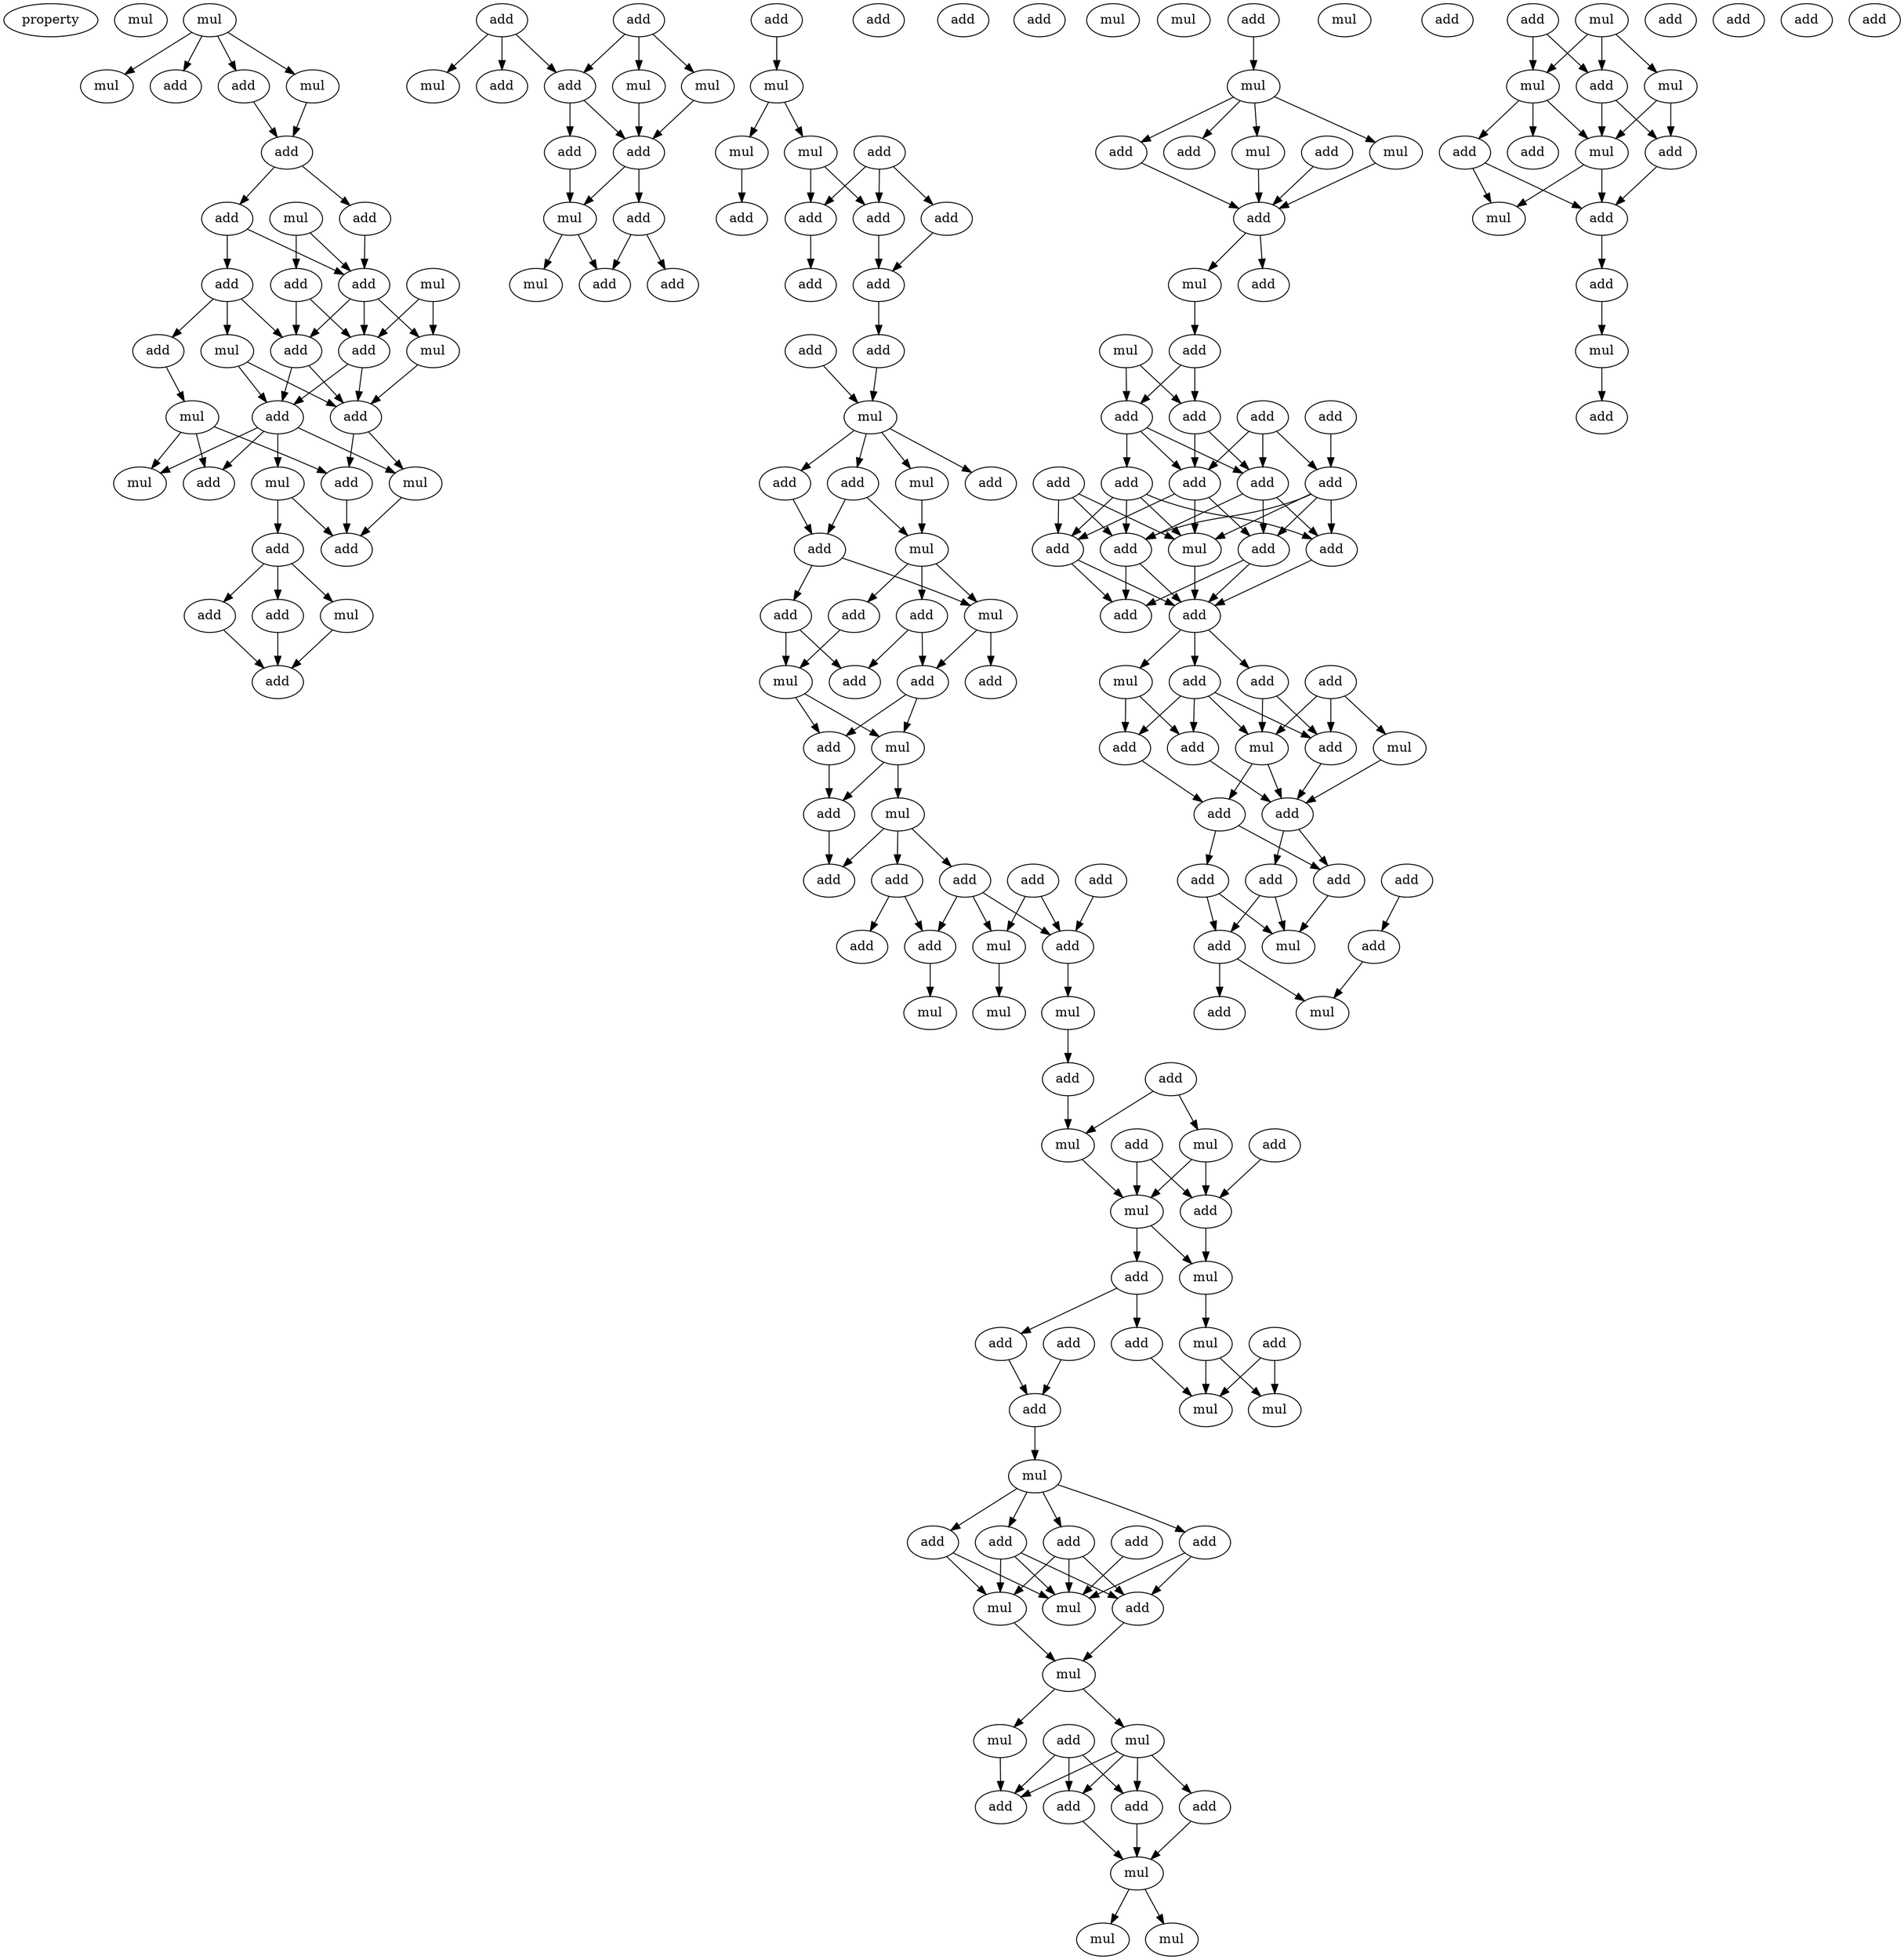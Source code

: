 digraph {
    node [fontcolor=black]
    property [mul=2,lf=1.9]
    0 [ label = mul ];
    1 [ label = mul ];
    2 [ label = mul ];
    3 [ label = add ];
    4 [ label = add ];
    5 [ label = mul ];
    6 [ label = add ];
    7 [ label = add ];
    8 [ label = mul ];
    9 [ label = add ];
    10 [ label = add ];
    11 [ label = add ];
    12 [ label = add ];
    13 [ label = mul ];
    14 [ label = mul ];
    15 [ label = mul ];
    16 [ label = add ];
    17 [ label = add ];
    18 [ label = add ];
    19 [ label = add ];
    20 [ label = mul ];
    21 [ label = add ];
    22 [ label = add ];
    23 [ label = mul ];
    24 [ label = add ];
    25 [ label = mul ];
    26 [ label = mul ];
    27 [ label = add ];
    28 [ label = add ];
    29 [ label = add ];
    30 [ label = add ];
    31 [ label = mul ];
    32 [ label = add ];
    33 [ label = add ];
    34 [ label = add ];
    35 [ label = add ];
    36 [ label = mul ];
    37 [ label = add ];
    38 [ label = mul ];
    39 [ label = mul ];
    40 [ label = add ];
    41 [ label = add ];
    42 [ label = add ];
    43 [ label = mul ];
    44 [ label = mul ];
    45 [ label = add ];
    46 [ label = add ];
    47 [ label = add ];
    48 [ label = mul ];
    49 [ label = mul ];
    50 [ label = add ];
    51 [ label = add ];
    52 [ label = mul ];
    53 [ label = add ];
    54 [ label = add ];
    55 [ label = add ];
    56 [ label = add ];
    57 [ label = add ];
    58 [ label = add ];
    59 [ label = add ];
    60 [ label = add ];
    61 [ label = mul ];
    62 [ label = add ];
    63 [ label = add ];
    64 [ label = mul ];
    65 [ label = add ];
    66 [ label = add ];
    67 [ label = mul ];
    68 [ label = add ];
    69 [ label = add ];
    70 [ label = mul ];
    71 [ label = add ];
    72 [ label = add ];
    73 [ label = mul ];
    74 [ label = add ];
    75 [ label = add ];
    76 [ label = add ];
    77 [ label = mul ];
    78 [ label = add ];
    79 [ label = add ];
    80 [ label = mul ];
    81 [ label = add ];
    82 [ label = add ];
    83 [ label = add ];
    84 [ label = add ];
    85 [ label = add ];
    86 [ label = mul ];
    87 [ label = add ];
    88 [ label = add ];
    89 [ label = add ];
    90 [ label = mul ];
    91 [ label = mul ];
    92 [ label = mul ];
    93 [ label = add ];
    94 [ label = add ];
    95 [ label = mul ];
    96 [ label = add ];
    97 [ label = mul ];
    98 [ label = add ];
    99 [ label = add ];
    100 [ label = add ];
    101 [ label = mul ];
    102 [ label = mul ];
    103 [ label = add ];
    104 [ label = mul ];
    105 [ label = add ];
    106 [ label = add ];
    107 [ label = add ];
    108 [ label = add ];
    109 [ label = add ];
    110 [ label = mul ];
    111 [ label = mul ];
    112 [ label = mul ];
    113 [ label = add ];
    114 [ label = add ];
    115 [ label = add ];
    116 [ label = add ];
    117 [ label = add ];
    118 [ label = mul ];
    119 [ label = mul ];
    120 [ label = add ];
    121 [ label = mul ];
    122 [ label = mul ];
    123 [ label = add ];
    124 [ label = mul ];
    125 [ label = add ];
    126 [ label = add ];
    127 [ label = add ];
    128 [ label = add ];
    129 [ label = mul ];
    130 [ label = mul ];
    131 [ label = mul ];
    132 [ label = mul ];
    133 [ label = add ];
    134 [ label = mul ];
    135 [ label = mul ];
    136 [ label = mul ];
    137 [ label = add ];
    138 [ label = add ];
    139 [ label = mul ];
    140 [ label = add ];
    141 [ label = add ];
    142 [ label = mul ];
    143 [ label = mul ];
    144 [ label = add ];
    145 [ label = mul ];
    146 [ label = add ];
    147 [ label = add ];
    148 [ label = add ];
    149 [ label = add ];
    150 [ label = add ];
    151 [ label = add ];
    152 [ label = add ];
    153 [ label = add ];
    154 [ label = add ];
    155 [ label = add ];
    156 [ label = add ];
    157 [ label = add ];
    158 [ label = mul ];
    159 [ label = add ];
    160 [ label = add ];
    161 [ label = add ];
    162 [ label = add ];
    163 [ label = add ];
    164 [ label = mul ];
    165 [ label = add ];
    166 [ label = add ];
    167 [ label = mul ];
    168 [ label = add ];
    169 [ label = add ];
    170 [ label = add ];
    171 [ label = mul ];
    172 [ label = add ];
    173 [ label = add ];
    174 [ label = add ];
    175 [ label = add ];
    176 [ label = add ];
    177 [ label = add ];
    178 [ label = add ];
    179 [ label = add ];
    180 [ label = add ];
    181 [ label = mul ];
    182 [ label = add ];
    183 [ label = mul ];
    184 [ label = mul ];
    185 [ label = add ];
    186 [ label = add ];
    187 [ label = add ];
    188 [ label = mul ];
    189 [ label = mul ];
    190 [ label = add ];
    191 [ label = add ];
    192 [ label = add ];
    193 [ label = mul ];
    194 [ label = add ];
    195 [ label = mul ];
    196 [ label = add ];
    197 [ label = add ];
    198 [ label = mul ];
    199 [ label = add ];
    200 [ label = add ];
    201 [ label = add ];
    1 -> 2 [ name = 0 ];
    1 -> 3 [ name = 1 ];
    1 -> 4 [ name = 2 ];
    1 -> 5 [ name = 3 ];
    4 -> 6 [ name = 4 ];
    5 -> 6 [ name = 5 ];
    6 -> 7 [ name = 6 ];
    6 -> 9 [ name = 7 ];
    7 -> 10 [ name = 8 ];
    7 -> 11 [ name = 9 ];
    8 -> 10 [ name = 10 ];
    8 -> 12 [ name = 11 ];
    9 -> 10 [ name = 12 ];
    10 -> 14 [ name = 13 ];
    10 -> 17 [ name = 14 ];
    10 -> 18 [ name = 15 ];
    11 -> 15 [ name = 16 ];
    11 -> 16 [ name = 17 ];
    11 -> 18 [ name = 18 ];
    12 -> 17 [ name = 19 ];
    12 -> 18 [ name = 20 ];
    13 -> 14 [ name = 21 ];
    13 -> 17 [ name = 22 ];
    14 -> 21 [ name = 23 ];
    15 -> 19 [ name = 24 ];
    15 -> 21 [ name = 25 ];
    16 -> 20 [ name = 26 ];
    17 -> 19 [ name = 27 ];
    17 -> 21 [ name = 28 ];
    18 -> 19 [ name = 29 ];
    18 -> 21 [ name = 30 ];
    19 -> 22 [ name = 31 ];
    19 -> 23 [ name = 32 ];
    19 -> 25 [ name = 33 ];
    19 -> 26 [ name = 34 ];
    20 -> 22 [ name = 35 ];
    20 -> 24 [ name = 36 ];
    20 -> 25 [ name = 37 ];
    21 -> 24 [ name = 38 ];
    21 -> 26 [ name = 39 ];
    23 -> 27 [ name = 40 ];
    23 -> 28 [ name = 41 ];
    24 -> 27 [ name = 42 ];
    26 -> 27 [ name = 43 ];
    28 -> 29 [ name = 44 ];
    28 -> 30 [ name = 45 ];
    28 -> 31 [ name = 46 ];
    29 -> 32 [ name = 47 ];
    30 -> 32 [ name = 48 ];
    31 -> 32 [ name = 49 ];
    33 -> 35 [ name = 50 ];
    33 -> 36 [ name = 51 ];
    33 -> 37 [ name = 52 ];
    34 -> 35 [ name = 53 ];
    34 -> 38 [ name = 54 ];
    34 -> 39 [ name = 55 ];
    35 -> 40 [ name = 56 ];
    35 -> 41 [ name = 57 ];
    38 -> 41 [ name = 58 ];
    39 -> 41 [ name = 59 ];
    40 -> 43 [ name = 60 ];
    41 -> 42 [ name = 61 ];
    41 -> 43 [ name = 62 ];
    42 -> 46 [ name = 63 ];
    42 -> 47 [ name = 64 ];
    43 -> 44 [ name = 65 ];
    43 -> 47 [ name = 66 ];
    45 -> 48 [ name = 67 ];
    48 -> 49 [ name = 68 ];
    48 -> 52 [ name = 69 ];
    49 -> 53 [ name = 70 ];
    49 -> 56 [ name = 71 ];
    51 -> 53 [ name = 72 ];
    51 -> 54 [ name = 73 ];
    51 -> 56 [ name = 74 ];
    52 -> 55 [ name = 75 ];
    53 -> 58 [ name = 76 ];
    54 -> 57 [ name = 77 ];
    56 -> 57 [ name = 78 ];
    57 -> 60 [ name = 79 ];
    59 -> 61 [ name = 80 ];
    60 -> 61 [ name = 81 ];
    61 -> 62 [ name = 82 ];
    61 -> 63 [ name = 83 ];
    61 -> 64 [ name = 84 ];
    61 -> 65 [ name = 85 ];
    62 -> 68 [ name = 86 ];
    64 -> 67 [ name = 87 ];
    65 -> 67 [ name = 88 ];
    65 -> 68 [ name = 89 ];
    67 -> 70 [ name = 90 ];
    67 -> 71 [ name = 91 ];
    67 -> 72 [ name = 92 ];
    68 -> 69 [ name = 93 ];
    68 -> 70 [ name = 94 ];
    69 -> 73 [ name = 95 ];
    69 -> 75 [ name = 96 ];
    70 -> 74 [ name = 97 ];
    70 -> 76 [ name = 98 ];
    71 -> 73 [ name = 99 ];
    72 -> 75 [ name = 100 ];
    72 -> 76 [ name = 101 ];
    73 -> 77 [ name = 102 ];
    73 -> 78 [ name = 103 ];
    76 -> 77 [ name = 104 ];
    76 -> 78 [ name = 105 ];
    77 -> 79 [ name = 106 ];
    77 -> 80 [ name = 107 ];
    78 -> 79 [ name = 108 ];
    79 -> 81 [ name = 109 ];
    80 -> 81 [ name = 110 ];
    80 -> 84 [ name = 111 ];
    80 -> 85 [ name = 112 ];
    82 -> 87 [ name = 113 ];
    83 -> 86 [ name = 114 ];
    83 -> 87 [ name = 115 ];
    84 -> 88 [ name = 116 ];
    84 -> 89 [ name = 117 ];
    85 -> 86 [ name = 118 ];
    85 -> 87 [ name = 119 ];
    85 -> 89 [ name = 120 ];
    86 -> 90 [ name = 121 ];
    87 -> 91 [ name = 122 ];
    89 -> 92 [ name = 123 ];
    91 -> 94 [ name = 124 ];
    93 -> 95 [ name = 125 ];
    93 -> 97 [ name = 126 ];
    94 -> 97 [ name = 127 ];
    95 -> 100 [ name = 128 ];
    95 -> 101 [ name = 129 ];
    96 -> 100 [ name = 130 ];
    96 -> 101 [ name = 131 ];
    97 -> 101 [ name = 132 ];
    99 -> 100 [ name = 133 ];
    100 -> 102 [ name = 134 ];
    101 -> 102 [ name = 135 ];
    101 -> 103 [ name = 136 ];
    102 -> 104 [ name = 137 ];
    103 -> 106 [ name = 138 ];
    103 -> 108 [ name = 139 ];
    104 -> 110 [ name = 140 ];
    104 -> 111 [ name = 141 ];
    105 -> 109 [ name = 142 ];
    106 -> 109 [ name = 143 ];
    107 -> 110 [ name = 144 ];
    107 -> 111 [ name = 145 ];
    108 -> 110 [ name = 146 ];
    109 -> 112 [ name = 147 ];
    112 -> 113 [ name = 148 ];
    112 -> 115 [ name = 149 ];
    112 -> 116 [ name = 150 ];
    112 -> 117 [ name = 151 ];
    113 -> 118 [ name = 152 ];
    113 -> 119 [ name = 153 ];
    113 -> 120 [ name = 154 ];
    114 -> 118 [ name = 155 ];
    115 -> 118 [ name = 156 ];
    115 -> 119 [ name = 157 ];
    115 -> 120 [ name = 158 ];
    116 -> 118 [ name = 159 ];
    116 -> 120 [ name = 160 ];
    117 -> 118 [ name = 161 ];
    117 -> 119 [ name = 162 ];
    119 -> 121 [ name = 163 ];
    120 -> 121 [ name = 164 ];
    121 -> 122 [ name = 165 ];
    121 -> 124 [ name = 166 ];
    122 -> 125 [ name = 167 ];
    123 -> 125 [ name = 168 ];
    123 -> 126 [ name = 169 ];
    123 -> 128 [ name = 170 ];
    124 -> 125 [ name = 171 ];
    124 -> 126 [ name = 172 ];
    124 -> 127 [ name = 173 ];
    124 -> 128 [ name = 174 ];
    126 -> 129 [ name = 175 ];
    127 -> 129 [ name = 176 ];
    128 -> 129 [ name = 177 ];
    129 -> 132 [ name = 178 ];
    129 -> 134 [ name = 179 ];
    133 -> 135 [ name = 180 ];
    135 -> 136 [ name = 181 ];
    135 -> 138 [ name = 182 ];
    135 -> 139 [ name = 183 ];
    135 -> 140 [ name = 184 ];
    136 -> 141 [ name = 185 ];
    137 -> 141 [ name = 186 ];
    139 -> 141 [ name = 187 ];
    140 -> 141 [ name = 188 ];
    141 -> 142 [ name = 189 ];
    141 -> 144 [ name = 190 ];
    142 -> 146 [ name = 191 ];
    145 -> 147 [ name = 192 ];
    145 -> 150 [ name = 193 ];
    146 -> 147 [ name = 194 ];
    146 -> 150 [ name = 195 ];
    147 -> 151 [ name = 196 ];
    147 -> 152 [ name = 197 ];
    148 -> 151 [ name = 198 ];
    148 -> 152 [ name = 199 ];
    148 -> 153 [ name = 200 ];
    149 -> 153 [ name = 201 ];
    150 -> 151 [ name = 202 ];
    150 -> 152 [ name = 203 ];
    150 -> 155 [ name = 204 ];
    151 -> 157 [ name = 205 ];
    151 -> 158 [ name = 206 ];
    151 -> 160 [ name = 207 ];
    152 -> 156 [ name = 208 ];
    152 -> 157 [ name = 209 ];
    152 -> 159 [ name = 210 ];
    153 -> 156 [ name = 211 ];
    153 -> 157 [ name = 212 ];
    153 -> 158 [ name = 213 ];
    153 -> 159 [ name = 214 ];
    154 -> 158 [ name = 215 ];
    154 -> 159 [ name = 216 ];
    154 -> 160 [ name = 217 ];
    155 -> 156 [ name = 218 ];
    155 -> 158 [ name = 219 ];
    155 -> 159 [ name = 220 ];
    155 -> 160 [ name = 221 ];
    156 -> 161 [ name = 222 ];
    157 -> 161 [ name = 223 ];
    157 -> 162 [ name = 224 ];
    158 -> 161 [ name = 225 ];
    159 -> 161 [ name = 226 ];
    159 -> 162 [ name = 227 ];
    160 -> 161 [ name = 228 ];
    160 -> 162 [ name = 229 ];
    161 -> 164 [ name = 230 ];
    161 -> 165 [ name = 231 ];
    161 -> 166 [ name = 232 ];
    163 -> 167 [ name = 233 ];
    163 -> 170 [ name = 234 ];
    163 -> 171 [ name = 235 ];
    164 -> 168 [ name = 236 ];
    164 -> 169 [ name = 237 ];
    165 -> 167 [ name = 238 ];
    165 -> 170 [ name = 239 ];
    166 -> 167 [ name = 240 ];
    166 -> 168 [ name = 241 ];
    166 -> 169 [ name = 242 ];
    166 -> 170 [ name = 243 ];
    167 -> 172 [ name = 244 ];
    167 -> 173 [ name = 245 ];
    168 -> 173 [ name = 246 ];
    169 -> 172 [ name = 247 ];
    170 -> 173 [ name = 248 ];
    171 -> 173 [ name = 249 ];
    172 -> 176 [ name = 250 ];
    172 -> 177 [ name = 251 ];
    173 -> 175 [ name = 252 ];
    173 -> 176 [ name = 253 ];
    174 -> 180 [ name = 254 ];
    175 -> 179 [ name = 255 ];
    175 -> 181 [ name = 256 ];
    176 -> 181 [ name = 257 ];
    177 -> 179 [ name = 258 ];
    177 -> 181 [ name = 259 ];
    179 -> 182 [ name = 260 ];
    179 -> 183 [ name = 261 ];
    180 -> 183 [ name = 262 ];
    184 -> 186 [ name = 263 ];
    184 -> 188 [ name = 264 ];
    184 -> 189 [ name = 265 ];
    185 -> 186 [ name = 266 ];
    185 -> 189 [ name = 267 ];
    186 -> 193 [ name = 268 ];
    186 -> 194 [ name = 269 ];
    188 -> 193 [ name = 270 ];
    188 -> 194 [ name = 271 ];
    189 -> 190 [ name = 272 ];
    189 -> 191 [ name = 273 ];
    189 -> 193 [ name = 274 ];
    191 -> 195 [ name = 275 ];
    191 -> 196 [ name = 276 ];
    193 -> 195 [ name = 277 ];
    193 -> 196 [ name = 278 ];
    194 -> 196 [ name = 279 ];
    196 -> 197 [ name = 280 ];
    197 -> 198 [ name = 281 ];
    198 -> 201 [ name = 282 ];
}
